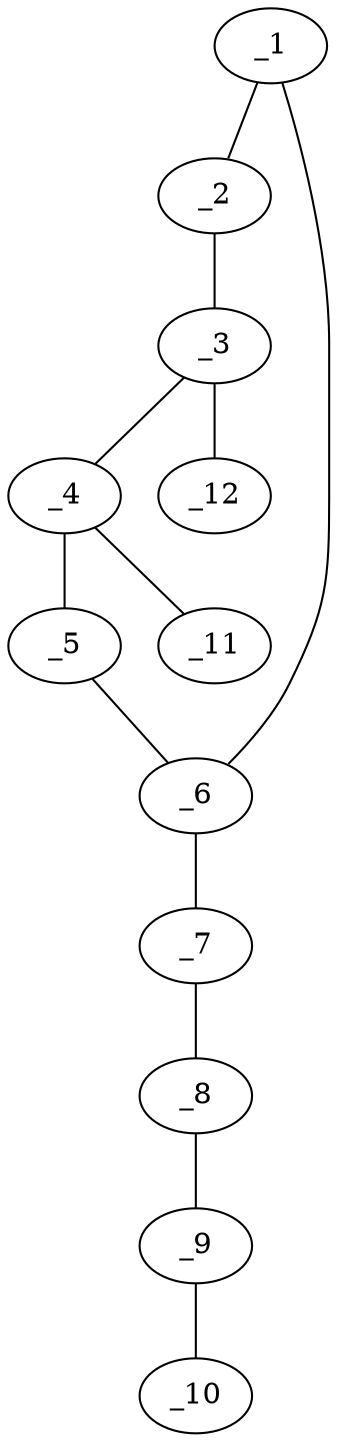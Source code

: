 graph molid624003 {
	_1	 [charge=0,
		chem=1,
		symbol="C  ",
		x="4.5981",
		y="-0.5"];
	_2	 [charge=0,
		chem=1,
		symbol="C  ",
		x="4.5981",
		y="-1.5"];
	_1 -- _2	 [valence=1];
	_6	 [charge=0,
		chem=1,
		symbol="C  ",
		x="3.7321",
		y=0];
	_1 -- _6	 [valence=2];
	_3	 [charge=0,
		chem=1,
		symbol="C  ",
		x="3.7321",
		y="-2"];
	_2 -- _3	 [valence=2];
	_4	 [charge=0,
		chem=1,
		symbol="C  ",
		x="2.866",
		y="-1.5"];
	_3 -- _4	 [valence=1];
	_12	 [charge=0,
		chem=2,
		symbol="O  ",
		x="3.732",
		y="-3"];
	_3 -- _12	 [valence=1];
	_5	 [charge=0,
		chem=1,
		symbol="C  ",
		x="2.866",
		y="-0.5"];
	_4 -- _5	 [valence=2];
	_11	 [charge=0,
		chem=2,
		symbol="O  ",
		x=2,
		y="-2"];
	_4 -- _11	 [valence=1];
	_5 -- _6	 [valence=1];
	_7	 [charge=0,
		chem=1,
		symbol="C  ",
		x="3.7321",
		y=1];
	_6 -- _7	 [valence=1];
	_8	 [charge=0,
		chem=1,
		symbol="C  ",
		x="4.5981",
		y="1.5"];
	_7 -- _8	 [valence=2];
	_9	 [charge=0,
		chem=1,
		symbol="C  ",
		x="4.5981",
		y="2.5"];
	_8 -- _9	 [valence=1];
	_10	 [charge=0,
		chem=2,
		symbol="O  ",
		x="5.4641",
		y=3];
	_9 -- _10	 [valence=1];
}
